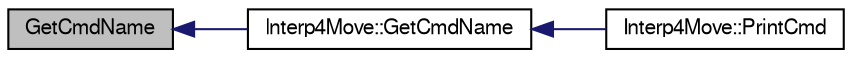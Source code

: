 digraph "GetCmdName"
{
  edge [fontname="FreeSans",fontsize="10",labelfontname="FreeSans",labelfontsize="10"];
  node [fontname="FreeSans",fontsize="10",shape=record];
  rankdir="LR";
  Node5 [label="GetCmdName",height=0.2,width=0.4,color="black", fillcolor="grey75", style="filled", fontcolor="black"];
  Node5 -> Node6 [dir="back",color="midnightblue",fontsize="10",style="solid",fontname="FreeSans"];
  Node6 [label="Interp4Move::GetCmdName",height=0.2,width=0.4,color="black", fillcolor="white", style="filled",URL="$classInterp4Move.html#aae1e3bf7fc34076f19d857a8cd30082e",tooltip="Wyświetla nazwę polecenia. "];
  Node6 -> Node7 [dir="back",color="midnightblue",fontsize="10",style="solid",fontname="FreeSans"];
  Node7 [label="Interp4Move::PrintCmd",height=0.2,width=0.4,color="black", fillcolor="white", style="filled",URL="$classInterp4Move.html#a83a48fe1db612f65539ed888c434c2b5",tooltip="Wyświetla postać bieżącego polecenia (nazwę oraz wartości parametrów) "];
}

